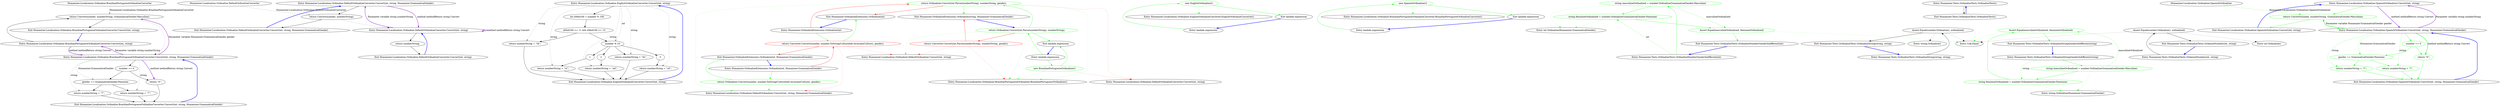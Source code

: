 digraph  {
n10 [label="Humanizer.Localisation.Ordinalize.BrazilianPortugueseOrdinalizeConverter", span=""];
n0 [label="Entry Humanizer.Localisation.Ordinalize.BrazilianPortugueseOrdinalizeConverter.Convert(int, string)", span="6-6", cluster="Humanizer.Localisation.Ordinalize.BrazilianPortugueseOrdinalizeConverter.Convert(int, string)"];
n1 [label="return Convert(number, numberString, GrammaticalGender.Masculine);", span="8-8", cluster="Humanizer.Localisation.Ordinalize.BrazilianPortugueseOrdinalizeConverter.Convert(int, string)"];
n2 [label="Exit Humanizer.Localisation.Ordinalize.BrazilianPortugueseOrdinalizeConverter.Convert(int, string)", span="6-6", cluster="Humanizer.Localisation.Ordinalize.BrazilianPortugueseOrdinalizeConverter.Convert(int, string)"];
n3 [label="Entry Humanizer.Localisation.Ordinalize.BrazilianPortugueseOrdinalizeConverter.Convert(int, string, Humanizer.GrammaticalGender)", span="11-11", cluster="Humanizer.Localisation.Ordinalize.BrazilianPortugueseOrdinalizeConverter.Convert(int, string, Humanizer.GrammaticalGender)"];
n4 [label="number == 0", span="14-14", cluster="Humanizer.Localisation.Ordinalize.BrazilianPortugueseOrdinalizeConverter.Convert(int, string, Humanizer.GrammaticalGender)"];
n6 [label="gender == GrammaticalGender.Feminine", span="17-17", cluster="Humanizer.Localisation.Ordinalize.BrazilianPortugueseOrdinalizeConverter.Convert(int, string, Humanizer.GrammaticalGender)"];
n7 [label="return numberString + ''ª'';", span="18-18", cluster="Humanizer.Localisation.Ordinalize.BrazilianPortugueseOrdinalizeConverter.Convert(int, string, Humanizer.GrammaticalGender)"];
n8 [label="return numberString + ''º'';", span="20-20", cluster="Humanizer.Localisation.Ordinalize.BrazilianPortugueseOrdinalizeConverter.Convert(int, string, Humanizer.GrammaticalGender)"];
n5 [label="return ''0'';", span="15-15", cluster="Humanizer.Localisation.Ordinalize.BrazilianPortugueseOrdinalizeConverter.Convert(int, string, Humanizer.GrammaticalGender)"];
n9 [label="Exit Humanizer.Localisation.Ordinalize.BrazilianPortugueseOrdinalizeConverter.Convert(int, string, Humanizer.GrammaticalGender)", span="11-11", cluster="Humanizer.Localisation.Ordinalize.BrazilianPortugueseOrdinalizeConverter.Convert(int, string, Humanizer.GrammaticalGender)"];
m0_0 [label="Entry Humanizer.Localisation.Ordinalize.DefaultOrdinalizeConverter.Convert(int, string, Humanizer.GrammaticalGender)", span="6-6", cluster="Humanizer.Localisation.Ordinalize.DefaultOrdinalizeConverter.Convert(int, string, Humanizer.GrammaticalGender)", file="DefaultOrdinalizeConverter.cs"];
m0_1 [label="return Convert(number, numberString);", span="8-8", cluster="Humanizer.Localisation.Ordinalize.DefaultOrdinalizeConverter.Convert(int, string, Humanizer.GrammaticalGender)", file="DefaultOrdinalizeConverter.cs"];
m0_2 [label="Exit Humanizer.Localisation.Ordinalize.DefaultOrdinalizeConverter.Convert(int, string, Humanizer.GrammaticalGender)", span="6-6", cluster="Humanizer.Localisation.Ordinalize.DefaultOrdinalizeConverter.Convert(int, string, Humanizer.GrammaticalGender)", file="DefaultOrdinalizeConverter.cs"];
m0_3 [label="Entry Humanizer.Localisation.Ordinalize.DefaultOrdinalizeConverter.Convert(int, string)", span="11-11", cluster="Humanizer.Localisation.Ordinalize.DefaultOrdinalizeConverter.Convert(int, string)", file="DefaultOrdinalizeConverter.cs"];
m0_4 [label="return numberString;", span="13-13", cluster="Humanizer.Localisation.Ordinalize.DefaultOrdinalizeConverter.Convert(int, string)", file="DefaultOrdinalizeConverter.cs"];
m0_5 [label="Exit Humanizer.Localisation.Ordinalize.DefaultOrdinalizeConverter.Convert(int, string)", span="11-11", cluster="Humanizer.Localisation.Ordinalize.DefaultOrdinalizeConverter.Convert(int, string)", file="DefaultOrdinalizeConverter.cs"];
m0_6 [label="Humanizer.Localisation.Ordinalize.DefaultOrdinalizeConverter", span="", file="DefaultOrdinalizeConverter.cs"];
m1_0 [label="Entry Humanizer.Localisation.Ordinalize.EnglishOrdinalizeConverter.Convert(int, string)", span="6-6", cluster="Humanizer.Localisation.Ordinalize.EnglishOrdinalizeConverter.Convert(int, string)", file="EnglishOrdinalizeConverter.cs"];
m1_1 [label="int nMod100 = number % 100", span="8-8", cluster="Humanizer.Localisation.Ordinalize.EnglishOrdinalizeConverter.Convert(int, string)", file="EnglishOrdinalizeConverter.cs"];
m1_3 [label="return numberString + ''th'';", span="12-12", cluster="Humanizer.Localisation.Ordinalize.EnglishOrdinalizeConverter.Convert(int, string)", file="EnglishOrdinalizeConverter.cs"];
m1_4 [label="number % 10", span="15-15", cluster="Humanizer.Localisation.Ordinalize.EnglishOrdinalizeConverter.Convert(int, string)", file="EnglishOrdinalizeConverter.cs"];
m1_6 [label="return numberString + ''st'';", span="18-18", cluster="Humanizer.Localisation.Ordinalize.EnglishOrdinalizeConverter.Convert(int, string)", file="EnglishOrdinalizeConverter.cs"];
m1_8 [label="return numberString + ''nd'';", span="21-21", cluster="Humanizer.Localisation.Ordinalize.EnglishOrdinalizeConverter.Convert(int, string)", file="EnglishOrdinalizeConverter.cs"];
m1_10 [label="return numberString + ''rd'';", span="24-24", cluster="Humanizer.Localisation.Ordinalize.EnglishOrdinalizeConverter.Convert(int, string)", file="EnglishOrdinalizeConverter.cs"];
m1_11 [label="return numberString + ''th'';", span="27-27", cluster="Humanizer.Localisation.Ordinalize.EnglishOrdinalizeConverter.Convert(int, string)", file="EnglishOrdinalizeConverter.cs"];
m1_2 [label="nMod100 >= 11 && nMod100 <= 13", span="10-10", cluster="Humanizer.Localisation.Ordinalize.EnglishOrdinalizeConverter.Convert(int, string)", file="EnglishOrdinalizeConverter.cs"];
m1_5 [label=1, span="17-17", cluster="Humanizer.Localisation.Ordinalize.EnglishOrdinalizeConverter.Convert(int, string)", file="EnglishOrdinalizeConverter.cs"];
m1_7 [label=2, span="20-20", cluster="Humanizer.Localisation.Ordinalize.EnglishOrdinalizeConverter.Convert(int, string)", file="EnglishOrdinalizeConverter.cs"];
m1_9 [label=3, span="23-23", cluster="Humanizer.Localisation.Ordinalize.EnglishOrdinalizeConverter.Convert(int, string)", file="EnglishOrdinalizeConverter.cs"];
m1_12 [label="Exit Humanizer.Localisation.Ordinalize.EnglishOrdinalizeConverter.Convert(int, string)", span="6-6", cluster="Humanizer.Localisation.Ordinalize.EnglishOrdinalizeConverter.Convert(int, string)", file="EnglishOrdinalizeConverter.cs"];
m2_20 [label="Entry Humanizer.Localisation.Ordinalizer.DefaultOrdinalizer.Convert(int, string, Humanizer.GrammaticalGender)", span="4-4", cluster="Humanizer.Localisation.Ordinalizer.DefaultOrdinalizer.Convert(int, string, Humanizer.GrammaticalGender)", file="OrdinalizeExtensions.cs"];
m2_17 [label="Entry Humanizer.OrdinalizeExtensions.Ordinalize(int)", span="47-47", cluster="Humanizer.OrdinalizeExtensions.Ordinalize(int)", file="OrdinalizeExtensions.cs"];
m2_18 [label="return Ordinalizer.Convert(int.Parse(numberString), numberString, gender);", span="41-41", cluster="Humanizer.OrdinalizeExtensions.Ordinalize(string, Humanizer.GrammaticalGender)", color=green, community=0, file="OrdinalizeExtensions.cs"];
m2_22 [label="return Converter.Convert(number, number.ToString(CultureInfo.InvariantCulture), gender);", span="63-63", cluster="Humanizer.OrdinalizeExtensions.Ordinalize(int, Humanizer.GrammaticalGender)", color=red, community=0, file="OrdinalizeExtensions.cs"];
m2_19 [label="Exit Humanizer.OrdinalizeExtensions.Ordinalize(int)", span="47-47", cluster="Humanizer.OrdinalizeExtensions.Ordinalize(int)", file="OrdinalizeExtensions.cs"];
m2_13 [label="return Ordinalizer.Convert(int.Parse(numberString), numberString);", span="27-27", cluster="Humanizer.OrdinalizeExtensions.Ordinalize(string)", file="OrdinalizeExtensions.cs", color=green, community=0];
m2_14 [label="return Converter.Convert(int.Parse(numberString), numberString, gender);", span="39-39", cluster="Humanizer.OrdinalizeExtensions.Ordinalize(string, Humanizer.GrammaticalGender)", color=red, community=0, file="OrdinalizeExtensions.cs"];
m2_15 [label="Exit Humanizer.OrdinalizeExtensions.Ordinalize(string, Humanizer.GrammaticalGender)", span="37-37", cluster="Humanizer.OrdinalizeExtensions.Ordinalize(string, Humanizer.GrammaticalGender)", file="OrdinalizeExtensions.cs"];
m2_3 [label="Entry Humanizer.Localisation.Ordinalize.EnglishOrdinalizeConverter.EnglishOrdinalizeConverter()", span="4-4", cluster="Humanizer.Localisation.Ordinalize.EnglishOrdinalizeConverter.EnglishOrdinalizeConverter()", file="OrdinalizeExtensions.cs"];
m2_7 [label="Entry Humanizer.Localisation.Ordinalize.BrazilianPortugueseOrdinalizeConverter.BrazilianPortugueseOrdinalizeConverter()", span="4-4", cluster="Humanizer.Localisation.Ordinalize.BrazilianPortugueseOrdinalizeConverter.BrazilianPortugueseOrdinalizeConverter()", file="OrdinalizeExtensions.cs"];
m2_8 [label="Entry lambda expression", span="17-17", cluster="lambda expression", file="OrdinalizeExtensions.cs"];
m2_9 [label="new BrazilianPortugueseOrdinalizer()", span="17-17", cluster="lambda expression", color=green, community=0, file="OrdinalizeExtensions.cs"];
m2_10 [label="Exit lambda expression", span="17-17", cluster="lambda expression", file="OrdinalizeExtensions.cs"];
m2_21 [label="Entry Humanizer.OrdinalizeExtensions.Ordinalize(int, Humanizer.GrammaticalGender)", span="61-61", cluster="Humanizer.OrdinalizeExtensions.Ordinalize(int, Humanizer.GrammaticalGender)", file="OrdinalizeExtensions.cs"];
m2_26 [label="return Ordinalizer.Convert(number, number.ToString(CultureInfo.InvariantCulture), gender);", span="65-65", cluster="Humanizer.OrdinalizeExtensions.Ordinalize(int, Humanizer.GrammaticalGender)", color=green, community=0, file="OrdinalizeExtensions.cs"];
m2_23 [label="Exit Humanizer.OrdinalizeExtensions.Ordinalize(int, Humanizer.GrammaticalGender)", span="61-61", cluster="Humanizer.OrdinalizeExtensions.Ordinalize(int, Humanizer.GrammaticalGender)", file="OrdinalizeExtensions.cs"];
m2_11 [label="Entry Humanizer.Localisation.Ordinalizer.BrazilianPortugueseOrdinalizer.BrazilianPortugueseOrdinalizer()", span="2-2", cluster="Humanizer.Localisation.Ordinalizer.BrazilianPortugueseOrdinalizer.BrazilianPortugueseOrdinalizer()", file="OrdinalizeExtensions.cs"];
m2_16 [label="Entry Humanizer.Localisation.Ordinalizer.DefaultOrdinalizer.Convert(int, string)", span="9-9", cluster="Humanizer.Localisation.Ordinalizer.DefaultOrdinalizer.Convert(int, string)", file="OrdinalizeExtensions.cs"];
m2_0 [label="Entry lambda expression", span="15-15", cluster="lambda expression", file="OrdinalizeExtensions.cs"];
m2_1 [label="new EnglishOrdinalizer()", span="15-15", cluster="lambda expression", color=green, community=0, file="OrdinalizeExtensions.cs"];
m2_2 [label="Exit lambda expression", span="15-15", cluster="lambda expression", file="OrdinalizeExtensions.cs"];
m2_4 [label="Entry lambda expression", span="16-16", cluster="lambda expression", file="OrdinalizeExtensions.cs"];
m2_5 [label="new SpanishOrdinalizer()", span="16-16", cluster="lambda expression", color=green, community=0, file="OrdinalizeExtensions.cs"];
m2_6 [label="Exit lambda expression", span="16-16", cluster="lambda expression", file="OrdinalizeExtensions.cs"];
m2_12 [label="Entry Humanizer.Localisation.Ordinalize.DefaultOrdinalizeConverter.Convert(int, string)", span="11-11", cluster="Humanizer.Localisation.Ordinalize.DefaultOrdinalizeConverter.Convert(int, string)", file="OrdinalizeExtensions.cs"];
m3_16 [label="Entry int.Ordinalize(Humanizer.GrammaticalGender)", span="63-63", cluster="int.Ordinalize(Humanizer.GrammaticalGender)", file="OrdinalizeTests.cs"];
m3_2 [label="Entry Humanizer.Tests.OrdinalizeTests.OrdinalizeString(string, string)", span="41-41", cluster="Humanizer.Tests.OrdinalizeTests.OrdinalizeString(string, string)", file="OrdinalizeTests.cs"];
m3_3 [label="Assert.Equal(number.Ordinalize(), ordinalized)", span="43-43", cluster="Humanizer.Tests.OrdinalizeTests.OrdinalizeString(string, string)", file="OrdinalizeTests.cs"];
m3_4 [label="Exit Humanizer.Tests.OrdinalizeTests.OrdinalizeString(string, string)", span="41-41", cluster="Humanizer.Tests.OrdinalizeTests.OrdinalizeString(string, string)", file="OrdinalizeTests.cs"];
m3_22 [label="Entry string.Ordinalize(Humanizer.GrammaticalGender)", span="39-39", cluster="string.Ordinalize(Humanizer.GrammaticalGender)", file="OrdinalizeTests.cs"];
m3_17 [label="Entry Humanizer.Tests.OrdinalizeTests.OrdinalizeStringGenderIndifferent(string)", span="115-115", cluster="Humanizer.Tests.OrdinalizeTests.OrdinalizeStringGenderIndifferent(string)", file="OrdinalizeTests.cs"];
m3_18 [label="string masculineOrdinalized = number.Ordinalize(GrammaticalGender.Masculine)", span="117-117", cluster="Humanizer.Tests.OrdinalizeTests.OrdinalizeStringGenderIndifferent(string)", color=green, community=0, file="OrdinalizeTests.cs"];
m3_19 [label="string feminineOrdinalized = number.Ordinalize(GrammaticalGender.Feminine)", span="118-118", cluster="Humanizer.Tests.OrdinalizeTests.OrdinalizeStringGenderIndifferent(string)", color=green, community=0, file="OrdinalizeTests.cs"];
m3_20 [label="Assert.Equal(masculineOrdinalized, feminineOrdinalized)", span="119-119", cluster="Humanizer.Tests.OrdinalizeTests.OrdinalizeStringGenderIndifferent(string)", color=green, community=0, file="OrdinalizeTests.cs"];
m3_21 [label="Exit Humanizer.Tests.OrdinalizeTests.OrdinalizeStringGenderIndifferent(string)", span="115-115", cluster="Humanizer.Tests.OrdinalizeTests.OrdinalizeStringGenderIndifferent(string)", file="OrdinalizeTests.cs"];
m3_7 [label="Entry Humanizer.Tests.OrdinalizeTests.OrdanizeNumber(int, string)", span="75-75", cluster="Humanizer.Tests.OrdinalizeTests.OrdanizeNumber(int, string)", file="OrdinalizeTests.cs"];
m3_8 [label="Assert.Equal(number.Ordinalize(), ordinalized)", span="77-77", cluster="Humanizer.Tests.OrdinalizeTests.OrdanizeNumber(int, string)", file="OrdinalizeTests.cs"];
m3_9 [label="Exit Humanizer.Tests.OrdinalizeTests.OrdanizeNumber(int, string)", span="75-75", cluster="Humanizer.Tests.OrdinalizeTests.OrdanizeNumber(int, string)", file="OrdinalizeTests.cs"];
m3_11 [label="Entry Humanizer.Tests.OrdinalizeTests.OrdinalizeNumberGenderIndifferent(int)", span="94-94", cluster="Humanizer.Tests.OrdinalizeTests.OrdinalizeNumberGenderIndifferent(int)", file="OrdinalizeTests.cs"];
m3_12 [label="string masculineOrdinalized = number.Ordinalize(GrammaticalGender.Masculine)", span="96-96", cluster="Humanizer.Tests.OrdinalizeTests.OrdinalizeNumberGenderIndifferent(int)", color=green, community=0, file="OrdinalizeTests.cs"];
m3_13 [label="string feminineOrdinalized = number.Ordinalize(GrammaticalGender.Feminine)", span="97-97", cluster="Humanizer.Tests.OrdinalizeTests.OrdinalizeNumberGenderIndifferent(int)", color=green, community=0, file="OrdinalizeTests.cs"];
m3_14 [label="Assert.Equal(masculineOrdinalized, feminineOrdinalized)", span="98-98", cluster="Humanizer.Tests.OrdinalizeTests.OrdinalizeNumberGenderIndifferent(int)", color=green, community=0, file="OrdinalizeTests.cs"];
m3_15 [label="Exit Humanizer.Tests.OrdinalizeTests.OrdinalizeNumberGenderIndifferent(int)", span="94-94", cluster="Humanizer.Tests.OrdinalizeTests.OrdinalizeNumberGenderIndifferent(int)", file="OrdinalizeTests.cs"];
m3_6 [label="Entry Unk.Equal", span="", cluster="Unk.Equal", file="OrdinalizeTests.cs"];
m3_10 [label="Entry int.Ordinalize()", span="47-47", cluster="int.Ordinalize()", file="OrdinalizeTests.cs"];
m3_0 [label="Entry Humanizer.Tests.OrdinalizeTests.OrdinalizeTests()", span="7-7", cluster="Humanizer.Tests.OrdinalizeTests.OrdinalizeTests()", file="OrdinalizeTests.cs"];
m3_1 [label="Exit Humanizer.Tests.OrdinalizeTests.OrdinalizeTests()", span="7-7", cluster="Humanizer.Tests.OrdinalizeTests.OrdinalizeTests()", file="OrdinalizeTests.cs"];
m3_5 [label="Entry string.Ordinalize()", span="23-23", cluster="string.Ordinalize()", file="OrdinalizeTests.cs"];
m4_0 [label="Entry Humanizer.Localisation.Ordinalizer.SpanishOrdinalizer.Convert(int, string)", span="4-4", cluster="Humanizer.Localisation.Ordinalizer.SpanishOrdinalizer.Convert(int, string)", file="SpanishOrdinalizer.cs"];
m4_1 [label="return Convert(number, numberString, GrammaticalGender.Masculine);", span="6-6", cluster="Humanizer.Localisation.Ordinalizer.SpanishOrdinalizer.Convert(int, string)", color=green, community=0, file="SpanishOrdinalizer.cs"];
m4_2 [label="Exit Humanizer.Localisation.Ordinalizer.SpanishOrdinalizer.Convert(int, string)", span="4-4", cluster="Humanizer.Localisation.Ordinalizer.SpanishOrdinalizer.Convert(int, string)", file="SpanishOrdinalizer.cs"];
m4_3 [label="Entry Humanizer.Localisation.Ordinalizer.SpanishOrdinalizer.Convert(int, string, Humanizer.GrammaticalGender)", span="9-9", cluster="Humanizer.Localisation.Ordinalizer.SpanishOrdinalizer.Convert(int, string, Humanizer.GrammaticalGender)", file="SpanishOrdinalizer.cs"];
m4_4 [label="number == 0", span="12-12", cluster="Humanizer.Localisation.Ordinalizer.SpanishOrdinalizer.Convert(int, string, Humanizer.GrammaticalGender)", color=green, community=0, file="SpanishOrdinalizer.cs"];
m4_5 [label="return ''0'';", span="13-13", cluster="Humanizer.Localisation.Ordinalizer.SpanishOrdinalizer.Convert(int, string, Humanizer.GrammaticalGender)", color=green, community=0, file="SpanishOrdinalizer.cs"];
m4_6 [label="gender == GrammaticalGender.Feminine", span="15-15", cluster="Humanizer.Localisation.Ordinalizer.SpanishOrdinalizer.Convert(int, string, Humanizer.GrammaticalGender)", color=green, community=0, file="SpanishOrdinalizer.cs"];
m4_7 [label="return numberString + ''ª'';", span="16-16", cluster="Humanizer.Localisation.Ordinalizer.SpanishOrdinalizer.Convert(int, string, Humanizer.GrammaticalGender)", color=green, community=0, file="SpanishOrdinalizer.cs"];
m4_8 [label="return numberString + ''º'';", span="18-18", cluster="Humanizer.Localisation.Ordinalizer.SpanishOrdinalizer.Convert(int, string, Humanizer.GrammaticalGender)", color=green, community=0, file="SpanishOrdinalizer.cs"];
m4_9 [label="Exit Humanizer.Localisation.Ordinalizer.SpanishOrdinalizer.Convert(int, string, Humanizer.GrammaticalGender)", span="9-9", cluster="Humanizer.Localisation.Ordinalizer.SpanishOrdinalizer.Convert(int, string, Humanizer.GrammaticalGender)", file="SpanishOrdinalizer.cs"];
m4_10 [label="Humanizer.Localisation.Ordinalizer.SpanishOrdinalizer", span="", file="SpanishOrdinalizer.cs"];
n10 -> n1  [key=1, style=dashed, color=darkseagreen4, label="Humanizer.Localisation.Ordinalize.BrazilianPortugueseOrdinalizeConverter"];
n0 -> n1  [key=0, style=solid];
n0 -> n3  [key=3, color=darkorchid, style=bold, label="method methodReturn string Convert"];
n1 -> n2  [key=0, style=solid];
n1 -> n3  [key=2, style=dotted];
n2 -> n0  [key=0, style=bold, color=blue];
n3 -> n4  [key=0, style=solid];
n3 -> n6  [key=1, style=dashed, color=darkseagreen4, label="Humanizer.GrammaticalGender"];
n3 -> n7  [key=1, style=dashed, color=darkseagreen4, label=string];
n3 -> n8  [key=1, style=dashed, color=darkseagreen4, label=string];
n3 -> n0  [key=3, color=darkorchid, style=bold, label="Parameter variable string numberString"];
n3 -> n1  [key=3, color=darkorchid, style=bold, label="Parameter variable Humanizer.GrammaticalGender gender"];
n3 -> n5  [key=3, color=darkorchid, style=bold, label="method methodReturn string Convert"];
n4 -> n5  [key=0, style=solid];
n4 -> n6  [key=0, style=solid];
n6 -> n7  [key=0, style=solid];
n6 -> n8  [key=0, style=solid];
n7 -> n9  [key=0, style=solid];
n8 -> n9  [key=0, style=solid];
n5 -> n9  [key=0, style=solid];
n9 -> n3  [key=0, style=bold, color=blue];
m0_0 -> m0_1  [key=0, style=solid];
m0_0 -> m0_3  [key=3, color=darkorchid, style=bold, label="method methodReturn string Convert"];
m0_1 -> m0_2  [key=0, style=solid];
m0_1 -> m0_3  [key=2, style=dotted];
m0_2 -> m0_0  [key=0, style=bold, color=blue];
m0_3 -> m0_4  [key=0, style=solid];
m0_3 -> m0_0  [key=3, color=darkorchid, style=bold, label="Parameter variable string numberString"];
m0_3 -> m0_3  [key=3, color=darkorchid, style=bold, label="method methodReturn string Convert"];
m0_4 -> m0_5  [key=0, style=solid];
m0_5 -> m0_3  [key=0, style=bold, color=blue];
m0_6 -> m0_1  [key=1, style=dashed, color=darkseagreen4, label="Humanizer.Localisation.Ordinalize.DefaultOrdinalizeConverter"];
m1_0 -> m1_1  [key=0, style=solid];
m1_0 -> m1_3  [key=1, style=dashed, color=darkseagreen4, label=string];
m1_0 -> m1_4  [key=1, style=dashed, color=darkseagreen4, label=int];
m1_0 -> m1_6  [key=1, style=dashed, color=darkseagreen4, label=string];
m1_0 -> m1_8  [key=1, style=dashed, color=darkseagreen4, label=string];
m1_0 -> m1_10  [key=1, style=dashed, color=darkseagreen4, label=string];
m1_0 -> m1_11  [key=1, style=dashed, color=darkseagreen4, label=string];
m1_1 -> m1_2  [key=0, style=solid];
m1_3 -> m1_12  [key=0, style=solid];
m1_4 -> m1_5  [key=0, style=solid];
m1_4 -> m1_7  [key=0, style=solid];
m1_4 -> m1_9  [key=0, style=solid];
m1_4 -> m1_11  [key=0, style=solid];
m1_6 -> m1_12  [key=0, style=solid];
m1_8 -> m1_12  [key=0, style=solid];
m1_10 -> m1_12  [key=0, style=solid];
m1_11 -> m1_12  [key=0, style=solid];
m1_2 -> m1_3  [key=0, style=solid];
m1_2 -> m1_4  [key=0, style=solid];
m1_5 -> m1_6  [key=0, style=solid];
m1_7 -> m1_8  [key=0, style=solid];
m1_9 -> m1_10  [key=0, style=solid];
m1_12 -> m1_0  [key=0, style=bold, color=blue];
m2_17 -> m2_18  [key=0, style=solid, color=red];
m2_17 -> m2_22  [key=0, style=solid, color=green];
m2_18 -> m2_19  [key=0, style=solid, color=red];
m2_18 -> m2_20  [key=2, style=dotted, color=green];
m2_18 -> m2_12  [key=2, style=dotted, color=red];
m2_18 -> m2_15  [key=0, style=solid, color=green];
m2_18 -> m2_11  [key=2, style=dotted, color=green];
m2_22 -> m2_19  [key=0, style=solid, color=green];
m2_22 -> m2_20  [key=2, style=dotted, color=red];
m2_22 -> m2_16  [key=2, style=dotted, color=red];
m2_22 -> m2_23  [key=0, style=solid, color=red];
m2_19 -> m2_17  [key=0, style=bold, color=blue];
m2_13 -> m2_14  [key=0, style=solid, color=red];
m2_13 -> m2_18  [key=0, style=solid, color=green];
m2_13 -> m2_10  [key=0, style=solid, color=green];
m2_13 -> m2_11  [key=2, style=dotted, color=green];
m2_13 -> m2_16  [key=2, style=dotted, color=green];
m2_14 -> m2_15  [key=0, style=solid, color=red];
m2_14 -> m2_11  [key=2, style=dotted, color=red];
m2_14 -> m2_16  [key=2, style=dotted, color=red];
m2_15 -> m2_13  [key=0, style=bold, color=blue];
m2_8 -> m2_9  [key=0, style=solid, color=green];
m2_8 -> m2_13  [key=0, style=solid, color=green];
m2_9 -> m2_10  [key=0, style=solid, color=green];
m2_9 -> m2_11  [key=2, style=dotted, color=green];
m2_9 -> m2_12  [key=2, style=dotted, color=red];
m2_10 -> m2_8  [key=0, style=bold, color=blue];
m2_21 -> m2_22  [key=0, style=solid, color=red];
m2_21 -> m2_26  [key=0, style=solid, color=green];
m2_26 -> m2_23  [key=0, style=solid, color=green];
m2_26 -> m2_20  [key=2, style=dotted, color=green];
m2_23 -> m2_21  [key=0, style=bold, color=blue];
m2_0 -> m2_1  [key=0, style=solid, color=green];
m2_1 -> m2_2  [key=0, style=solid, color=green];
m2_1 -> m2_3  [key=2, style=dotted, color=green];
m2_2 -> m2_0  [key=0, style=bold, color=blue];
m2_4 -> m2_5  [key=0, style=solid, color=green];
m2_5 -> m2_6  [key=0, style=solid, color=green];
m2_5 -> m2_7  [key=2, style=dotted, color=green];
m2_6 -> m2_4  [key=0, style=bold, color=blue];
m3_2 -> m3_3  [key=0, style=solid];
m3_3 -> m3_4  [key=0, style=solid];
m3_3 -> m3_5  [key=2, style=dotted];
m3_3 -> m3_6  [key=2, style=dotted];
m3_4 -> m3_2  [key=0, style=bold, color=blue];
m3_17 -> m3_18  [key=0, style=solid, color=green];
m3_17 -> m3_19  [key=1, style=dashed, color=green, label=string];
m3_18 -> m3_19  [key=0, style=solid, color=green];
m3_18 -> m3_22  [key=2, style=dotted, color=green];
m3_18 -> m3_20  [key=1, style=dashed, color=green, label=masculineOrdinalized];
m3_19 -> m3_20  [key=0, style=solid, color=green];
m3_19 -> m3_22  [key=2, style=dotted, color=green];
m3_20 -> m3_21  [key=0, style=solid, color=green];
m3_20 -> m3_6  [key=2, style=dotted, color=green];
m3_21 -> m3_17  [key=0, style=bold, color=blue];
m3_7 -> m3_8  [key=0, style=solid];
m3_8 -> m3_9  [key=0, style=solid];
m3_8 -> m3_10  [key=2, style=dotted];
m3_8 -> m3_6  [key=2, style=dotted];
m3_9 -> m3_7  [key=0, style=bold, color=blue];
m3_11 -> m3_12  [key=0, style=solid, color=green];
m3_11 -> m3_13  [key=1, style=dashed, color=green, label=int];
m3_12 -> m3_13  [key=0, style=solid, color=green];
m3_12 -> m3_16  [key=2, style=dotted, color=green];
m3_12 -> m3_14  [key=1, style=dashed, color=green, label=masculineOrdinalized];
m3_13 -> m3_14  [key=0, style=solid, color=green];
m3_13 -> m3_16  [key=2, style=dotted, color=green];
m3_14 -> m3_15  [key=0, style=solid, color=green];
m3_14 -> m3_6  [key=2, style=dotted, color=green];
m3_15 -> m3_11  [key=0, style=bold, color=blue];
m3_0 -> m3_1  [key=0, style=solid];
m3_1 -> m3_0  [key=0, style=bold, color=blue];
m4_0 -> m4_1  [key=0, style=solid, color=green];
m4_0 -> m4_3  [key=3, color=darkorchid, style=bold, label="method methodReturn string Convert"];
m4_1 -> m4_2  [key=0, style=solid, color=green];
m4_1 -> m4_3  [key=2, style=dotted, color=green];
m4_2 -> m4_0  [key=0, style=bold, color=blue];
m4_3 -> m4_1  [key=3, color=green, style=bold, label="Parameter variable Humanizer.GrammaticalGender gender"];
m4_3 -> m4_4  [key=0, style=solid, color=green];
m4_3 -> m4_6  [key=1, style=dashed, color=green, label="Humanizer.GrammaticalGender"];
m4_3 -> m4_7  [key=1, style=dashed, color=green, label=string];
m4_3 -> m4_8  [key=1, style=dashed, color=green, label=string];
m4_3 -> m4_5  [key=3, color=green, style=bold, label="method methodReturn string Convert"];
m4_3 -> m4_0  [key=3, color=darkorchid, style=bold, label="Parameter variable string numberString"];
m4_4 -> m4_5  [key=0, style=solid, color=green];
m4_4 -> m4_6  [key=0, style=solid, color=green];
m4_5 -> m4_9  [key=0, style=solid, color=green];
m4_6 -> m4_7  [key=0, style=solid, color=green];
m4_6 -> m4_8  [key=0, style=solid, color=green];
m4_7 -> m4_9  [key=0, style=solid, color=green];
m4_8 -> m4_9  [key=0, style=solid, color=green];
m4_9 -> m4_3  [key=0, style=bold, color=blue];
m4_10 -> m4_1  [key=1, style=dashed, color=green, label="Humanizer.Localisation.Ordinalizer.SpanishOrdinalizer"];
}
